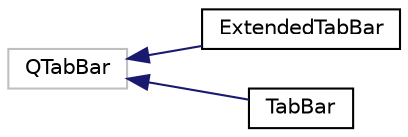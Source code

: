 digraph "Graphical Class Hierarchy"
{
  edge [fontname="Helvetica",fontsize="10",labelfontname="Helvetica",labelfontsize="10"];
  node [fontname="Helvetica",fontsize="10",shape=record];
  rankdir="LR";
  Node1 [label="QTabBar",height=0.2,width=0.4,color="grey75", fillcolor="white", style="filled"];
  Node1 -> Node2 [dir="back",color="midnightblue",fontsize="10",style="solid",fontname="Helvetica"];
  Node2 [label="ExtendedTabBar",height=0.2,width=0.4,color="black", fillcolor="white", style="filled",URL="$class_extended_tab_bar.html"];
  Node1 -> Node3 [dir="back",color="midnightblue",fontsize="10",style="solid",fontname="Helvetica"];
  Node3 [label="TabBar",height=0.2,width=0.4,color="black", fillcolor="white", style="filled",URL="$class_tab_bar.html"];
}
